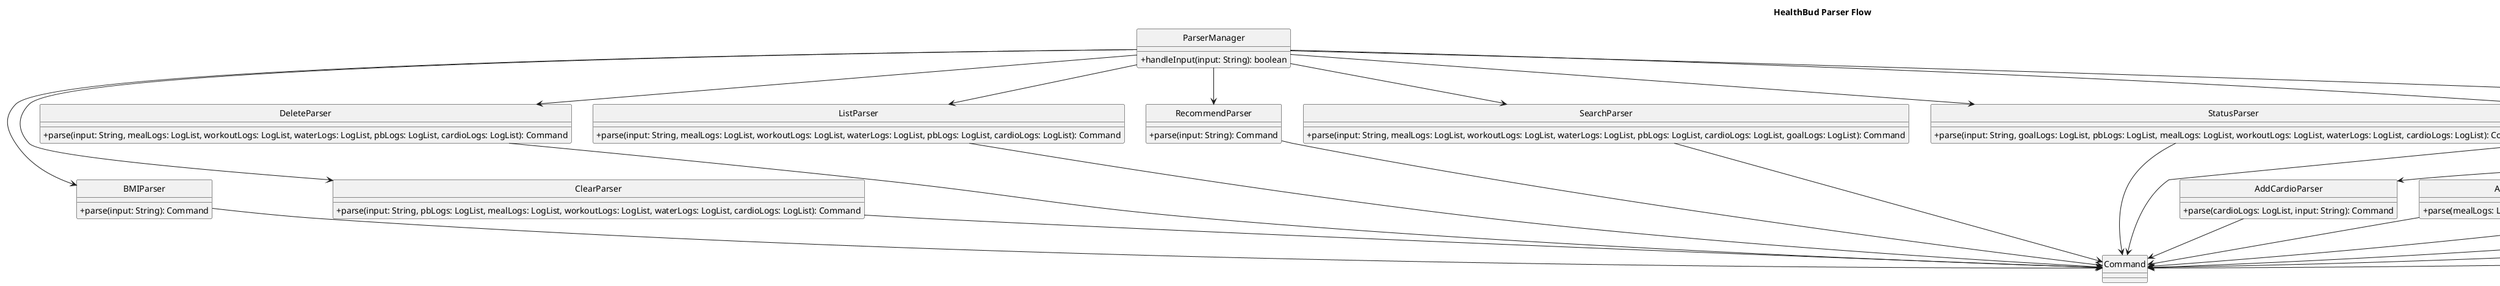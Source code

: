 @startuml
hide circle
skinparam classAttributeIconSize 0
title HealthBud Parser Flow
skinparam defaultFontSize 14
skinparam arrowThickness 1

' Central parser manager
class ParserManager {
  +handleInput(input: String): boolean
}

' Specific parser classes with expected input formats and extra LogList parameters
class BMIParser {
  +parse(input: String): Command
  ' Expected input: "bmi /w <weight> /h <height>"
}

class ClearParser {
  +parse(input: String, pbLogs: LogList, mealLogs: LogList, workoutLogs: LogList, waterLogs: LogList, cardioLogs: LogList): Command
  ' Expected input: "clear <logType>"
}

class DeleteParser {
  +parse(input: String, mealLogs: LogList, workoutLogs: LogList, waterLogs: LogList, pbLogs: LogList, cardioLogs: LogList): Command
  ' Expected input: "delete <logType> <index>"
}

class ListParser {
  +parse(input: String, mealLogs: LogList, workoutLogs: LogList, waterLogs: LogList, pbLogs: LogList, cardioLogs: LogList): Command
  ' Expected input: "list <logType>"
}

class RecommendParser {
  +parse(input: String): Command
  ' Expected input: "recommend <muscle_group>"
}

class SearchParser {
  +parse(input: String, mealLogs: LogList, workoutLogs: LogList, waterLogs: LogList, pbLogs: LogList, cardioLogs: LogList, goalLogs: LogList): Command
  ' Expected input: "search <logType> /d <date> OR /k <keyword>"
}

class StatusParser {
  +parse(input: String, goalLogs: LogList, pbLogs: LogList, mealLogs: LogList, workoutLogs: LogList, waterLogs: LogList, cardioLogs: LogList): Command
  ' Expected input: "status change <cutting|bulking> OR status report"
}

class SumParser {
  +parse(input: String, mealLogs: LogList, waterLogs: LogList, cardioLogs: LogList): Command
  ' Expected input: "sum <cal|vol|cardio> /d <date>"
}

' Add-command parsers grouped under AddParser
class AddParser {
  +parse(subCommand: String, mealLogs: LogList, waterLogs: LogList, cardioLogs: LogList, pbLogs: LogList, workoutLogs: LogList, goalLogs: LogList, input: String): Command
}

class AddCardioParser {
  +parse(cardioLogs: LogList, input: String): Command
  ' Expected subcommand: "cardio"
}

class AddMealParser {
  +parse(mealLogs: LogList, input: String): Command
  ' Expected subcommand: "meal"
}

class AddPersonalBestParser {
  +parse(pbLogs: LogList, input: String): Command
  ' Expected subcommand: "pb"
}

class AddWaterParser {
  +parse(waterLogs: LogList, input: String): Command
  ' Expected subcommand: "water"
}

class AddWorkoutParser {
  +parse(workoutLogs: LogList, input: String): Command
  ' Expected subcommand: "workout"
}

' General Command produced by any parser
class Command {
}

' Relationships from ParserManager to specific parsers
ParserManager --> BMIParser
ParserManager --> ClearParser
ParserManager --> DeleteParser
ParserManager --> ListParser
ParserManager --> RecommendParser
ParserManager --> SearchParser
ParserManager --> StatusParser
ParserManager --> SumParser
ParserManager --> AddParser

' Relationships from AddParser to specific add-command parsers
AddParser --> AddCardioParser
AddParser --> AddMealParser
AddParser --> AddPersonalBestParser
AddParser --> AddWaterParser
AddParser --> AddWorkoutParser

' All parser classes produce a Command (arrow points to a single Command box)
BMIParser --> Command
ClearParser --> Command
DeleteParser --> Command
ListParser --> Command
RecommendParser --> Command
SearchParser --> Command
StatusParser --> Command
SumParser --> Command
AddParser --> Command
AddCardioParser --> Command
AddMealParser --> Command
AddPersonalBestParser --> Command
AddWaterParser --> Command
AddWorkoutParser --> Command

@enduml